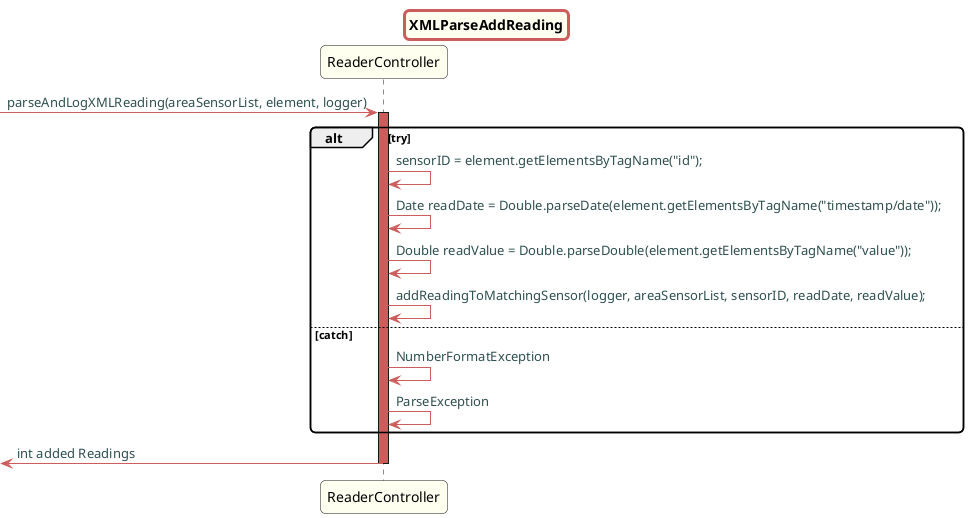 @startuml

skinparam titleBorderRoundCorner 10
skinparam titleBorderThickness 3
skinparam titleBorderColor indianred
skinparam titleBackgroundColor ivory
skinparam FontName quicksand

skinparam actor {
 	BorderColor indianred
 	}

 skinparam sequence {
 	LifeLineBackgroundColor indianred
 	ParticipantBackgroundColor ivory
 }

 skinparam roundcorner 10

 skinparam component {
   arrowThickness 1
   ArrowFontName Verdana
   ArrowColor indianred
   ArrowFontColor darkslategrey
 }


title XMLParseAddReading
-> ReaderController: parseAndLogXMLReading(areaSensorList, element, logger)
activate ReaderController

alt try

ReaderController -> ReaderController: sensorID = element.getElementsByTagName("id");
ReaderController -> ReaderController: Date readDate = Double.parseDate(element.getElementsByTagName("timestamp/date"));
ReaderController -> ReaderController: Double readValue = Double.parseDouble(element.getElementsByTagName("value"));
ReaderController -> ReaderController: addReadingToMatchingSensor(logger, areaSensorList, sensorID, readDate, readValue);
else catch
ReaderController -> ReaderController: NumberFormatException
ReaderController -> ReaderController: ParseException
end
<- ReaderController: int added Readings
deactivate ReaderController

@enduml